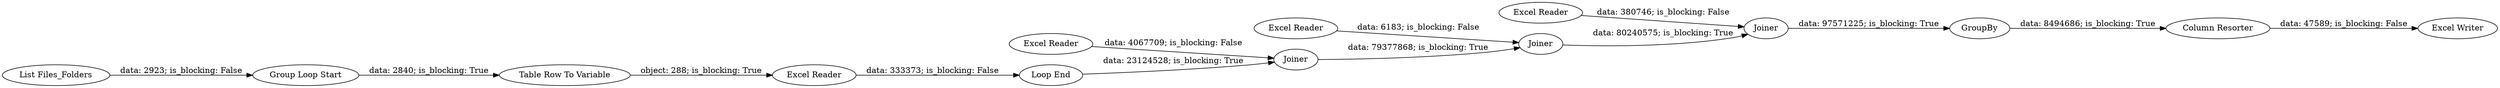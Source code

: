 digraph {
	"-1780826372259527275_9" [label=GroupBy]
	"-1780826372259527275_2" [label="Group Loop Start"]
	"-1780826372259527275_27" [label=Joiner]
	"-1780826372259527275_8" [label="Excel Reader"]
	"-1780826372259527275_11" [label="Excel Reader"]
	"-1780826372259527275_17" [label="Excel Writer"]
	"-1780826372259527275_7" [label=Joiner]
	"-1780826372259527275_28" [label="Column Resorter"]
	"-1780826372259527275_5" [label="Loop End"]
	"-1780826372259527275_26" [label="Excel Reader"]
	"-1780826372259527275_4" [label="Excel Reader"]
	"-1780826372259527275_10" [label=Joiner]
	"-1780826372259527275_3" [label="Table Row To Variable"]
	"-1780826372259527275_1" [label="List Files_Folders"]
	"-1780826372259527275_11" -> "-1780826372259527275_10" [label="data: 6183; is_blocking: False"]
	"-1780826372259527275_1" -> "-1780826372259527275_2" [label="data: 2923; is_blocking: False"]
	"-1780826372259527275_5" -> "-1780826372259527275_7" [label="data: 23124528; is_blocking: True"]
	"-1780826372259527275_26" -> "-1780826372259527275_27" [label="data: 380746; is_blocking: False"]
	"-1780826372259527275_3" -> "-1780826372259527275_4" [label="object: 288; is_blocking: True"]
	"-1780826372259527275_27" -> "-1780826372259527275_9" [label="data: 97571225; is_blocking: True"]
	"-1780826372259527275_8" -> "-1780826372259527275_7" [label="data: 4067709; is_blocking: False"]
	"-1780826372259527275_7" -> "-1780826372259527275_10" [label="data: 79377868; is_blocking: True"]
	"-1780826372259527275_9" -> "-1780826372259527275_28" [label="data: 8494686; is_blocking: True"]
	"-1780826372259527275_4" -> "-1780826372259527275_5" [label="data: 333373; is_blocking: False"]
	"-1780826372259527275_28" -> "-1780826372259527275_17" [label="data: 47589; is_blocking: False"]
	"-1780826372259527275_2" -> "-1780826372259527275_3" [label="data: 2840; is_blocking: True"]
	"-1780826372259527275_10" -> "-1780826372259527275_27" [label="data: 80240575; is_blocking: True"]
	rankdir=LR
}
